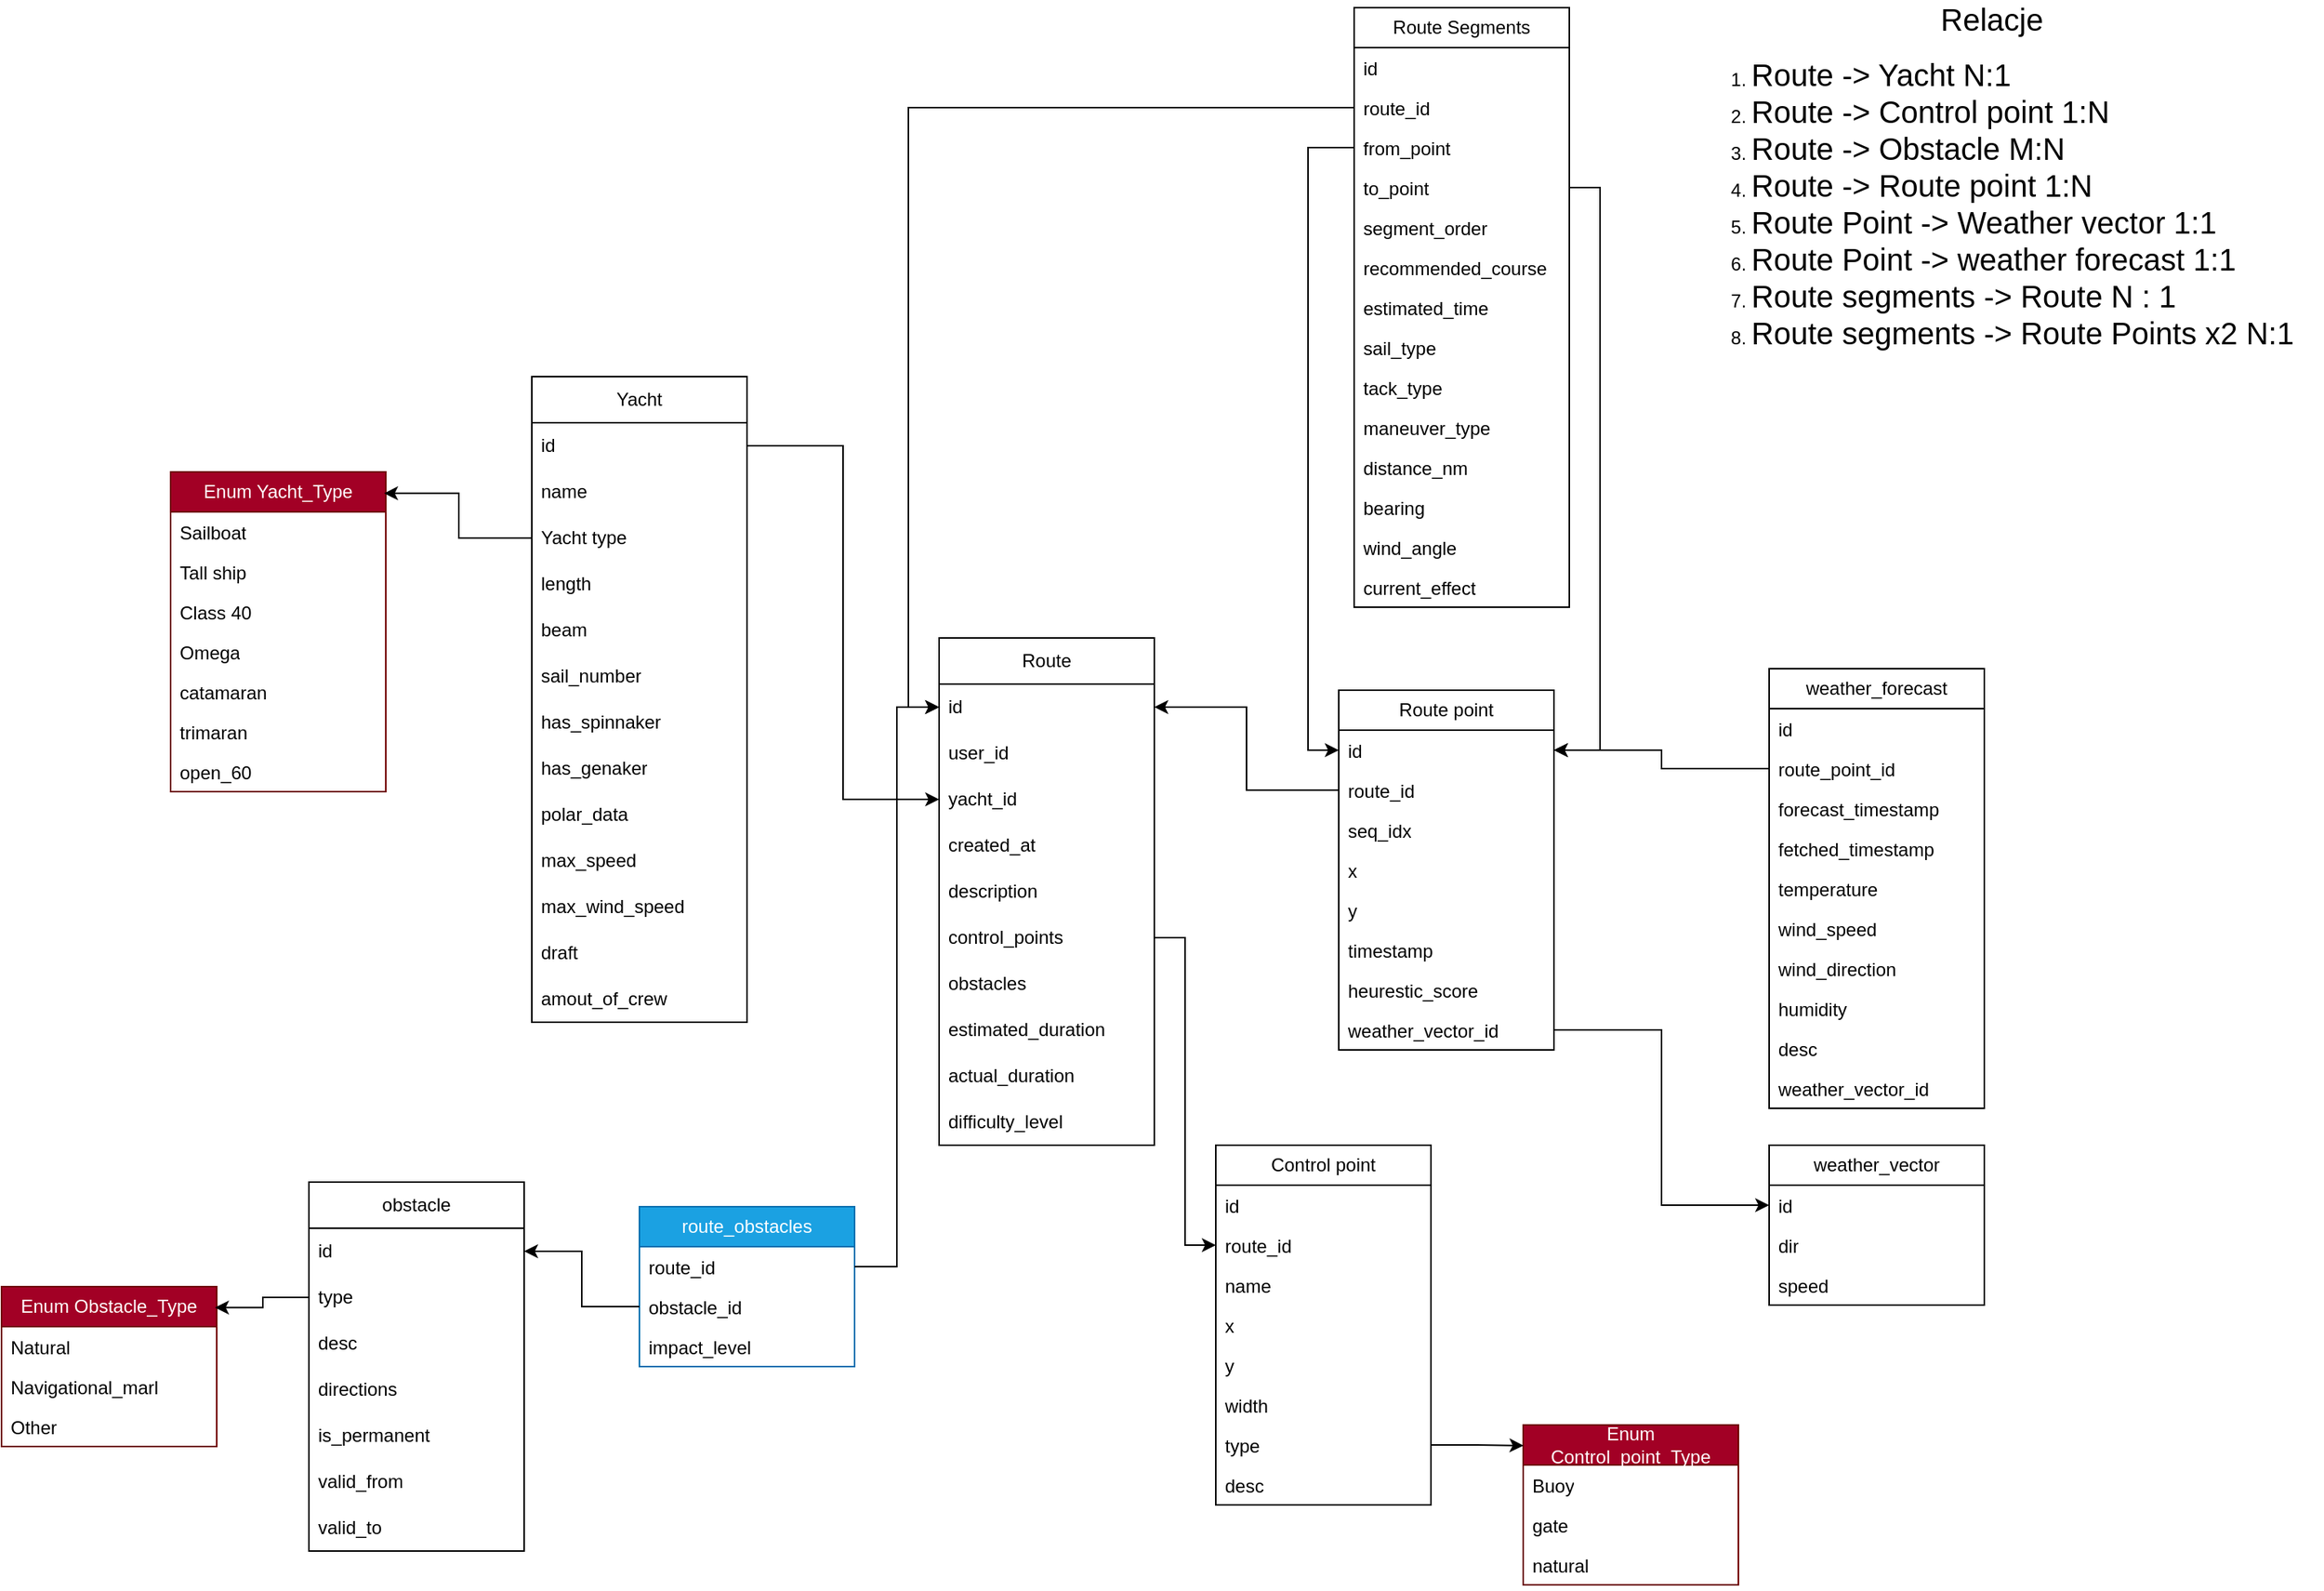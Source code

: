 <mxfile version="28.0.6">
  <diagram name="Page-1" id="6n1HsUVJpq9lSnKAM6Dw">
    <mxGraphModel dx="871" dy="571" grid="1" gridSize="10" guides="1" tooltips="1" connect="1" arrows="1" fold="1" page="1" pageScale="1" pageWidth="850" pageHeight="1100" math="0" shadow="0">
      <root>
        <mxCell id="0" />
        <mxCell id="1" parent="0" />
        <mxCell id="7YAo0-KmL0R0o8DiIO8S-9" value="Yacht" style="swimlane;fontStyle=0;childLayout=stackLayout;horizontal=1;startSize=30;horizontalStack=0;resizeParent=1;resizeParentMax=0;resizeLast=0;collapsible=1;marginBottom=0;whiteSpace=wrap;html=1;" vertex="1" parent="1">
          <mxGeometry x="355" y="280" width="140" height="420" as="geometry" />
        </mxCell>
        <mxCell id="7YAo0-KmL0R0o8DiIO8S-10" value="id" style="text;strokeColor=none;fillColor=none;align=left;verticalAlign=middle;spacingLeft=4;spacingRight=4;overflow=hidden;points=[[0,0.5],[1,0.5]];portConstraint=eastwest;rotatable=0;whiteSpace=wrap;html=1;" vertex="1" parent="7YAo0-KmL0R0o8DiIO8S-9">
          <mxGeometry y="30" width="140" height="30" as="geometry" />
        </mxCell>
        <mxCell id="7YAo0-KmL0R0o8DiIO8S-11" value="name" style="text;strokeColor=none;fillColor=none;align=left;verticalAlign=middle;spacingLeft=4;spacingRight=4;overflow=hidden;points=[[0,0.5],[1,0.5]];portConstraint=eastwest;rotatable=0;whiteSpace=wrap;html=1;" vertex="1" parent="7YAo0-KmL0R0o8DiIO8S-9">
          <mxGeometry y="60" width="140" height="30" as="geometry" />
        </mxCell>
        <mxCell id="7YAo0-KmL0R0o8DiIO8S-17" value="Yacht type" style="text;strokeColor=none;fillColor=none;align=left;verticalAlign=middle;spacingLeft=4;spacingRight=4;overflow=hidden;points=[[0,0.5],[1,0.5]];portConstraint=eastwest;rotatable=0;whiteSpace=wrap;html=1;" vertex="1" parent="7YAo0-KmL0R0o8DiIO8S-9">
          <mxGeometry y="90" width="140" height="30" as="geometry" />
        </mxCell>
        <mxCell id="7YAo0-KmL0R0o8DiIO8S-12" value="length" style="text;strokeColor=none;fillColor=none;align=left;verticalAlign=middle;spacingLeft=4;spacingRight=4;overflow=hidden;points=[[0,0.5],[1,0.5]];portConstraint=eastwest;rotatable=0;whiteSpace=wrap;html=1;" vertex="1" parent="7YAo0-KmL0R0o8DiIO8S-9">
          <mxGeometry y="120" width="140" height="30" as="geometry" />
        </mxCell>
        <mxCell id="7YAo0-KmL0R0o8DiIO8S-13" value="beam" style="text;strokeColor=none;fillColor=none;align=left;verticalAlign=middle;spacingLeft=4;spacingRight=4;overflow=hidden;points=[[0,0.5],[1,0.5]];portConstraint=eastwest;rotatable=0;whiteSpace=wrap;html=1;" vertex="1" parent="7YAo0-KmL0R0o8DiIO8S-9">
          <mxGeometry y="150" width="140" height="30" as="geometry" />
        </mxCell>
        <mxCell id="7YAo0-KmL0R0o8DiIO8S-14" value="sail_number" style="text;strokeColor=none;fillColor=none;align=left;verticalAlign=middle;spacingLeft=4;spacingRight=4;overflow=hidden;points=[[0,0.5],[1,0.5]];portConstraint=eastwest;rotatable=0;whiteSpace=wrap;html=1;" vertex="1" parent="7YAo0-KmL0R0o8DiIO8S-9">
          <mxGeometry y="180" width="140" height="30" as="geometry" />
        </mxCell>
        <mxCell id="7YAo0-KmL0R0o8DiIO8S-15" value="has_spinnaker" style="text;strokeColor=none;fillColor=none;align=left;verticalAlign=middle;spacingLeft=4;spacingRight=4;overflow=hidden;points=[[0,0.5],[1,0.5]];portConstraint=eastwest;rotatable=0;whiteSpace=wrap;html=1;" vertex="1" parent="7YAo0-KmL0R0o8DiIO8S-9">
          <mxGeometry y="210" width="140" height="30" as="geometry" />
        </mxCell>
        <mxCell id="7YAo0-KmL0R0o8DiIO8S-16" value="has_genaker" style="text;strokeColor=none;fillColor=none;align=left;verticalAlign=middle;spacingLeft=4;spacingRight=4;overflow=hidden;points=[[0,0.5],[1,0.5]];portConstraint=eastwest;rotatable=0;whiteSpace=wrap;html=1;" vertex="1" parent="7YAo0-KmL0R0o8DiIO8S-9">
          <mxGeometry y="240" width="140" height="30" as="geometry" />
        </mxCell>
        <mxCell id="7YAo0-KmL0R0o8DiIO8S-130" value="polar_data" style="text;strokeColor=none;fillColor=none;align=left;verticalAlign=middle;spacingLeft=4;spacingRight=4;overflow=hidden;points=[[0,0.5],[1,0.5]];portConstraint=eastwest;rotatable=0;whiteSpace=wrap;html=1;" vertex="1" parent="7YAo0-KmL0R0o8DiIO8S-9">
          <mxGeometry y="270" width="140" height="30" as="geometry" />
        </mxCell>
        <mxCell id="7YAo0-KmL0R0o8DiIO8S-133" value="max_speed" style="text;strokeColor=none;fillColor=none;align=left;verticalAlign=middle;spacingLeft=4;spacingRight=4;overflow=hidden;points=[[0,0.5],[1,0.5]];portConstraint=eastwest;rotatable=0;whiteSpace=wrap;html=1;" vertex="1" parent="7YAo0-KmL0R0o8DiIO8S-9">
          <mxGeometry y="300" width="140" height="30" as="geometry" />
        </mxCell>
        <mxCell id="7YAo0-KmL0R0o8DiIO8S-134" value="max_wind_speed" style="text;strokeColor=none;fillColor=none;align=left;verticalAlign=middle;spacingLeft=4;spacingRight=4;overflow=hidden;points=[[0,0.5],[1,0.5]];portConstraint=eastwest;rotatable=0;whiteSpace=wrap;html=1;" vertex="1" parent="7YAo0-KmL0R0o8DiIO8S-9">
          <mxGeometry y="330" width="140" height="30" as="geometry" />
        </mxCell>
        <mxCell id="7YAo0-KmL0R0o8DiIO8S-135" value="draft" style="text;strokeColor=none;fillColor=none;align=left;verticalAlign=middle;spacingLeft=4;spacingRight=4;overflow=hidden;points=[[0,0.5],[1,0.5]];portConstraint=eastwest;rotatable=0;whiteSpace=wrap;html=1;" vertex="1" parent="7YAo0-KmL0R0o8DiIO8S-9">
          <mxGeometry y="360" width="140" height="30" as="geometry" />
        </mxCell>
        <mxCell id="7YAo0-KmL0R0o8DiIO8S-136" value="amout_of_crew" style="text;strokeColor=none;fillColor=none;align=left;verticalAlign=middle;spacingLeft=4;spacingRight=4;overflow=hidden;points=[[0,0.5],[1,0.5]];portConstraint=eastwest;rotatable=0;whiteSpace=wrap;html=1;" vertex="1" parent="7YAo0-KmL0R0o8DiIO8S-9">
          <mxGeometry y="390" width="140" height="30" as="geometry" />
        </mxCell>
        <mxCell id="7YAo0-KmL0R0o8DiIO8S-18" value="Route" style="swimlane;fontStyle=0;childLayout=stackLayout;horizontal=1;startSize=30;horizontalStack=0;resizeParent=1;resizeParentMax=0;resizeLast=0;collapsible=1;marginBottom=0;whiteSpace=wrap;html=1;" vertex="1" parent="1">
          <mxGeometry x="620" y="450" width="140" height="330" as="geometry" />
        </mxCell>
        <mxCell id="7YAo0-KmL0R0o8DiIO8S-19" value="id" style="text;strokeColor=none;fillColor=none;align=left;verticalAlign=middle;spacingLeft=4;spacingRight=4;overflow=hidden;points=[[0,0.5],[1,0.5]];portConstraint=eastwest;rotatable=0;whiteSpace=wrap;html=1;" vertex="1" parent="7YAo0-KmL0R0o8DiIO8S-18">
          <mxGeometry y="30" width="140" height="30" as="geometry" />
        </mxCell>
        <mxCell id="7YAo0-KmL0R0o8DiIO8S-20" value="user_id" style="text;strokeColor=none;fillColor=none;align=left;verticalAlign=middle;spacingLeft=4;spacingRight=4;overflow=hidden;points=[[0,0.5],[1,0.5]];portConstraint=eastwest;rotatable=0;whiteSpace=wrap;html=1;" vertex="1" parent="7YAo0-KmL0R0o8DiIO8S-18">
          <mxGeometry y="60" width="140" height="30" as="geometry" />
        </mxCell>
        <mxCell id="7YAo0-KmL0R0o8DiIO8S-21" value="yacht_id" style="text;strokeColor=none;fillColor=none;align=left;verticalAlign=middle;spacingLeft=4;spacingRight=4;overflow=hidden;points=[[0,0.5],[1,0.5]];portConstraint=eastwest;rotatable=0;whiteSpace=wrap;html=1;" vertex="1" parent="7YAo0-KmL0R0o8DiIO8S-18">
          <mxGeometry y="90" width="140" height="30" as="geometry" />
        </mxCell>
        <mxCell id="7YAo0-KmL0R0o8DiIO8S-23" value="created_at" style="text;strokeColor=none;fillColor=none;align=left;verticalAlign=middle;spacingLeft=4;spacingRight=4;overflow=hidden;points=[[0,0.5],[1,0.5]];portConstraint=eastwest;rotatable=0;whiteSpace=wrap;html=1;" vertex="1" parent="7YAo0-KmL0R0o8DiIO8S-18">
          <mxGeometry y="120" width="140" height="30" as="geometry" />
        </mxCell>
        <mxCell id="7YAo0-KmL0R0o8DiIO8S-24" value="description" style="text;strokeColor=none;fillColor=none;align=left;verticalAlign=middle;spacingLeft=4;spacingRight=4;overflow=hidden;points=[[0,0.5],[1,0.5]];portConstraint=eastwest;rotatable=0;whiteSpace=wrap;html=1;" vertex="1" parent="7YAo0-KmL0R0o8DiIO8S-18">
          <mxGeometry y="150" width="140" height="30" as="geometry" />
        </mxCell>
        <mxCell id="7YAo0-KmL0R0o8DiIO8S-88" value="control_points" style="text;strokeColor=none;fillColor=none;align=left;verticalAlign=middle;spacingLeft=4;spacingRight=4;overflow=hidden;points=[[0,0.5],[1,0.5]];portConstraint=eastwest;rotatable=0;whiteSpace=wrap;html=1;" vertex="1" parent="7YAo0-KmL0R0o8DiIO8S-18">
          <mxGeometry y="180" width="140" height="30" as="geometry" />
        </mxCell>
        <mxCell id="7YAo0-KmL0R0o8DiIO8S-89" value="obstacles" style="text;strokeColor=none;fillColor=none;align=left;verticalAlign=middle;spacingLeft=4;spacingRight=4;overflow=hidden;points=[[0,0.5],[1,0.5]];portConstraint=eastwest;rotatable=0;whiteSpace=wrap;html=1;" vertex="1" parent="7YAo0-KmL0R0o8DiIO8S-18">
          <mxGeometry y="210" width="140" height="30" as="geometry" />
        </mxCell>
        <mxCell id="7YAo0-KmL0R0o8DiIO8S-137" value="estimated_duration" style="text;strokeColor=none;fillColor=none;align=left;verticalAlign=middle;spacingLeft=4;spacingRight=4;overflow=hidden;points=[[0,0.5],[1,0.5]];portConstraint=eastwest;rotatable=0;whiteSpace=wrap;html=1;" vertex="1" parent="7YAo0-KmL0R0o8DiIO8S-18">
          <mxGeometry y="240" width="140" height="30" as="geometry" />
        </mxCell>
        <mxCell id="7YAo0-KmL0R0o8DiIO8S-138" value="actual_duration" style="text;strokeColor=none;fillColor=none;align=left;verticalAlign=middle;spacingLeft=4;spacingRight=4;overflow=hidden;points=[[0,0.5],[1,0.5]];portConstraint=eastwest;rotatable=0;whiteSpace=wrap;html=1;" vertex="1" parent="7YAo0-KmL0R0o8DiIO8S-18">
          <mxGeometry y="270" width="140" height="30" as="geometry" />
        </mxCell>
        <mxCell id="7YAo0-KmL0R0o8DiIO8S-139" value="difficulty_level" style="text;strokeColor=none;fillColor=none;align=left;verticalAlign=middle;spacingLeft=4;spacingRight=4;overflow=hidden;points=[[0,0.5],[1,0.5]];portConstraint=eastwest;rotatable=0;whiteSpace=wrap;html=1;" vertex="1" parent="7YAo0-KmL0R0o8DiIO8S-18">
          <mxGeometry y="300" width="140" height="30" as="geometry" />
        </mxCell>
        <mxCell id="7YAo0-KmL0R0o8DiIO8S-27" value="Enum Yacht_Type" style="swimlane;fontStyle=0;childLayout=stackLayout;horizontal=1;startSize=26;fillColor=#a20025;horizontalStack=0;resizeParent=1;resizeParentMax=0;resizeLast=0;collapsible=1;marginBottom=0;whiteSpace=wrap;html=1;fontColor=#ffffff;strokeColor=#6F0000;" vertex="1" parent="1">
          <mxGeometry x="120" y="342" width="140" height="208" as="geometry" />
        </mxCell>
        <mxCell id="7YAo0-KmL0R0o8DiIO8S-28" value="Sailboat" style="text;strokeColor=none;fillColor=none;align=left;verticalAlign=top;spacingLeft=4;spacingRight=4;overflow=hidden;rotatable=0;points=[[0,0.5],[1,0.5]];portConstraint=eastwest;whiteSpace=wrap;html=1;" vertex="1" parent="7YAo0-KmL0R0o8DiIO8S-27">
          <mxGeometry y="26" width="140" height="26" as="geometry" />
        </mxCell>
        <mxCell id="7YAo0-KmL0R0o8DiIO8S-29" value="Tall ship" style="text;strokeColor=none;fillColor=none;align=left;verticalAlign=top;spacingLeft=4;spacingRight=4;overflow=hidden;rotatable=0;points=[[0,0.5],[1,0.5]];portConstraint=eastwest;whiteSpace=wrap;html=1;" vertex="1" parent="7YAo0-KmL0R0o8DiIO8S-27">
          <mxGeometry y="52" width="140" height="26" as="geometry" />
        </mxCell>
        <mxCell id="7YAo0-KmL0R0o8DiIO8S-30" value="Class 40" style="text;strokeColor=none;fillColor=none;align=left;verticalAlign=top;spacingLeft=4;spacingRight=4;overflow=hidden;rotatable=0;points=[[0,0.5],[1,0.5]];portConstraint=eastwest;whiteSpace=wrap;html=1;" vertex="1" parent="7YAo0-KmL0R0o8DiIO8S-27">
          <mxGeometry y="78" width="140" height="26" as="geometry" />
        </mxCell>
        <mxCell id="7YAo0-KmL0R0o8DiIO8S-31" value="Omega" style="text;strokeColor=none;fillColor=none;align=left;verticalAlign=top;spacingLeft=4;spacingRight=4;overflow=hidden;rotatable=0;points=[[0,0.5],[1,0.5]];portConstraint=eastwest;whiteSpace=wrap;html=1;" vertex="1" parent="7YAo0-KmL0R0o8DiIO8S-27">
          <mxGeometry y="104" width="140" height="26" as="geometry" />
        </mxCell>
        <mxCell id="7YAo0-KmL0R0o8DiIO8S-96" value="catamaran" style="text;strokeColor=none;fillColor=none;align=left;verticalAlign=top;spacingLeft=4;spacingRight=4;overflow=hidden;rotatable=0;points=[[0,0.5],[1,0.5]];portConstraint=eastwest;whiteSpace=wrap;html=1;" vertex="1" parent="7YAo0-KmL0R0o8DiIO8S-27">
          <mxGeometry y="130" width="140" height="26" as="geometry" />
        </mxCell>
        <mxCell id="7YAo0-KmL0R0o8DiIO8S-97" value="trimaran" style="text;strokeColor=none;fillColor=none;align=left;verticalAlign=top;spacingLeft=4;spacingRight=4;overflow=hidden;rotatable=0;points=[[0,0.5],[1,0.5]];portConstraint=eastwest;whiteSpace=wrap;html=1;" vertex="1" parent="7YAo0-KmL0R0o8DiIO8S-27">
          <mxGeometry y="156" width="140" height="26" as="geometry" />
        </mxCell>
        <mxCell id="7YAo0-KmL0R0o8DiIO8S-98" value="open_60" style="text;strokeColor=none;fillColor=none;align=left;verticalAlign=top;spacingLeft=4;spacingRight=4;overflow=hidden;rotatable=0;points=[[0,0.5],[1,0.5]];portConstraint=eastwest;whiteSpace=wrap;html=1;" vertex="1" parent="7YAo0-KmL0R0o8DiIO8S-27">
          <mxGeometry y="182" width="140" height="26" as="geometry" />
        </mxCell>
        <mxCell id="7YAo0-KmL0R0o8DiIO8S-32" value="Route point" style="swimlane;fontStyle=0;childLayout=stackLayout;horizontal=1;startSize=26;fillColor=none;horizontalStack=0;resizeParent=1;resizeParentMax=0;resizeLast=0;collapsible=1;marginBottom=0;whiteSpace=wrap;html=1;" vertex="1" parent="1">
          <mxGeometry x="880" y="484" width="140" height="234" as="geometry" />
        </mxCell>
        <mxCell id="7YAo0-KmL0R0o8DiIO8S-33" value="id" style="text;strokeColor=none;fillColor=none;align=left;verticalAlign=top;spacingLeft=4;spacingRight=4;overflow=hidden;rotatable=0;points=[[0,0.5],[1,0.5]];portConstraint=eastwest;whiteSpace=wrap;html=1;" vertex="1" parent="7YAo0-KmL0R0o8DiIO8S-32">
          <mxGeometry y="26" width="140" height="26" as="geometry" />
        </mxCell>
        <mxCell id="7YAo0-KmL0R0o8DiIO8S-34" value="route_id" style="text;strokeColor=none;fillColor=none;align=left;verticalAlign=top;spacingLeft=4;spacingRight=4;overflow=hidden;rotatable=0;points=[[0,0.5],[1,0.5]];portConstraint=eastwest;whiteSpace=wrap;html=1;" vertex="1" parent="7YAo0-KmL0R0o8DiIO8S-32">
          <mxGeometry y="52" width="140" height="26" as="geometry" />
        </mxCell>
        <mxCell id="7YAo0-KmL0R0o8DiIO8S-35" value="seq_idx" style="text;strokeColor=none;fillColor=none;align=left;verticalAlign=top;spacingLeft=4;spacingRight=4;overflow=hidden;rotatable=0;points=[[0,0.5],[1,0.5]];portConstraint=eastwest;whiteSpace=wrap;html=1;" vertex="1" parent="7YAo0-KmL0R0o8DiIO8S-32">
          <mxGeometry y="78" width="140" height="26" as="geometry" />
        </mxCell>
        <mxCell id="7YAo0-KmL0R0o8DiIO8S-36" value="x" style="text;strokeColor=none;fillColor=none;align=left;verticalAlign=top;spacingLeft=4;spacingRight=4;overflow=hidden;rotatable=0;points=[[0,0.5],[1,0.5]];portConstraint=eastwest;whiteSpace=wrap;html=1;" vertex="1" parent="7YAo0-KmL0R0o8DiIO8S-32">
          <mxGeometry y="104" width="140" height="26" as="geometry" />
        </mxCell>
        <mxCell id="7YAo0-KmL0R0o8DiIO8S-37" value="y" style="text;strokeColor=none;fillColor=none;align=left;verticalAlign=top;spacingLeft=4;spacingRight=4;overflow=hidden;rotatable=0;points=[[0,0.5],[1,0.5]];portConstraint=eastwest;whiteSpace=wrap;html=1;" vertex="1" parent="7YAo0-KmL0R0o8DiIO8S-32">
          <mxGeometry y="130" width="140" height="26" as="geometry" />
        </mxCell>
        <mxCell id="7YAo0-KmL0R0o8DiIO8S-41" value="timestamp" style="text;strokeColor=none;fillColor=none;align=left;verticalAlign=top;spacingLeft=4;spacingRight=4;overflow=hidden;rotatable=0;points=[[0,0.5],[1,0.5]];portConstraint=eastwest;whiteSpace=wrap;html=1;" vertex="1" parent="7YAo0-KmL0R0o8DiIO8S-32">
          <mxGeometry y="156" width="140" height="26" as="geometry" />
        </mxCell>
        <mxCell id="7YAo0-KmL0R0o8DiIO8S-42" value="heurestic_score" style="text;strokeColor=none;fillColor=none;align=left;verticalAlign=top;spacingLeft=4;spacingRight=4;overflow=hidden;rotatable=0;points=[[0,0.5],[1,0.5]];portConstraint=eastwest;whiteSpace=wrap;html=1;" vertex="1" parent="7YAo0-KmL0R0o8DiIO8S-32">
          <mxGeometry y="182" width="140" height="26" as="geometry" />
        </mxCell>
        <mxCell id="7YAo0-KmL0R0o8DiIO8S-109" value="weather_vector_id" style="text;strokeColor=none;fillColor=none;align=left;verticalAlign=top;spacingLeft=4;spacingRight=4;overflow=hidden;rotatable=0;points=[[0,0.5],[1,0.5]];portConstraint=eastwest;whiteSpace=wrap;html=1;" vertex="1" parent="7YAo0-KmL0R0o8DiIO8S-32">
          <mxGeometry y="208" width="140" height="26" as="geometry" />
        </mxCell>
        <mxCell id="7YAo0-KmL0R0o8DiIO8S-45" value="Control point" style="swimlane;fontStyle=0;childLayout=stackLayout;horizontal=1;startSize=26;fillColor=none;horizontalStack=0;resizeParent=1;resizeParentMax=0;resizeLast=0;collapsible=1;marginBottom=0;whiteSpace=wrap;html=1;" vertex="1" parent="1">
          <mxGeometry x="800" y="780" width="140" height="234" as="geometry" />
        </mxCell>
        <mxCell id="7YAo0-KmL0R0o8DiIO8S-46" value="id" style="text;strokeColor=none;fillColor=none;align=left;verticalAlign=top;spacingLeft=4;spacingRight=4;overflow=hidden;rotatable=0;points=[[0,0.5],[1,0.5]];portConstraint=eastwest;whiteSpace=wrap;html=1;" vertex="1" parent="7YAo0-KmL0R0o8DiIO8S-45">
          <mxGeometry y="26" width="140" height="26" as="geometry" />
        </mxCell>
        <mxCell id="7YAo0-KmL0R0o8DiIO8S-106" value="route_id" style="text;strokeColor=none;fillColor=none;align=left;verticalAlign=top;spacingLeft=4;spacingRight=4;overflow=hidden;rotatable=0;points=[[0,0.5],[1,0.5]];portConstraint=eastwest;whiteSpace=wrap;html=1;" vertex="1" parent="7YAo0-KmL0R0o8DiIO8S-45">
          <mxGeometry y="52" width="140" height="26" as="geometry" />
        </mxCell>
        <mxCell id="7YAo0-KmL0R0o8DiIO8S-47" value="name" style="text;strokeColor=none;fillColor=none;align=left;verticalAlign=top;spacingLeft=4;spacingRight=4;overflow=hidden;rotatable=0;points=[[0,0.5],[1,0.5]];portConstraint=eastwest;whiteSpace=wrap;html=1;" vertex="1" parent="7YAo0-KmL0R0o8DiIO8S-45">
          <mxGeometry y="78" width="140" height="26" as="geometry" />
        </mxCell>
        <mxCell id="7YAo0-KmL0R0o8DiIO8S-48" value="x&lt;div&gt;&lt;br&gt;&lt;/div&gt;" style="text;strokeColor=none;fillColor=none;align=left;verticalAlign=top;spacingLeft=4;spacingRight=4;overflow=hidden;rotatable=0;points=[[0,0.5],[1,0.5]];portConstraint=eastwest;whiteSpace=wrap;html=1;" vertex="1" parent="7YAo0-KmL0R0o8DiIO8S-45">
          <mxGeometry y="104" width="140" height="26" as="geometry" />
        </mxCell>
        <mxCell id="7YAo0-KmL0R0o8DiIO8S-49" value="y" style="text;strokeColor=none;fillColor=none;align=left;verticalAlign=top;spacingLeft=4;spacingRight=4;overflow=hidden;rotatable=0;points=[[0,0.5],[1,0.5]];portConstraint=eastwest;whiteSpace=wrap;html=1;" vertex="1" parent="7YAo0-KmL0R0o8DiIO8S-45">
          <mxGeometry y="130" width="140" height="26" as="geometry" />
        </mxCell>
        <mxCell id="7YAo0-KmL0R0o8DiIO8S-50" value="width" style="text;strokeColor=none;fillColor=none;align=left;verticalAlign=top;spacingLeft=4;spacingRight=4;overflow=hidden;rotatable=0;points=[[0,0.5],[1,0.5]];portConstraint=eastwest;whiteSpace=wrap;html=1;" vertex="1" parent="7YAo0-KmL0R0o8DiIO8S-45">
          <mxGeometry y="156" width="140" height="26" as="geometry" />
        </mxCell>
        <mxCell id="7YAo0-KmL0R0o8DiIO8S-51" value="type" style="text;strokeColor=none;fillColor=none;align=left;verticalAlign=top;spacingLeft=4;spacingRight=4;overflow=hidden;rotatable=0;points=[[0,0.5],[1,0.5]];portConstraint=eastwest;whiteSpace=wrap;html=1;" vertex="1" parent="7YAo0-KmL0R0o8DiIO8S-45">
          <mxGeometry y="182" width="140" height="26" as="geometry" />
        </mxCell>
        <mxCell id="7YAo0-KmL0R0o8DiIO8S-57" value="desc" style="text;strokeColor=none;fillColor=none;align=left;verticalAlign=top;spacingLeft=4;spacingRight=4;overflow=hidden;rotatable=0;points=[[0,0.5],[1,0.5]];portConstraint=eastwest;whiteSpace=wrap;html=1;" vertex="1" parent="7YAo0-KmL0R0o8DiIO8S-45">
          <mxGeometry y="208" width="140" height="26" as="geometry" />
        </mxCell>
        <mxCell id="7YAo0-KmL0R0o8DiIO8S-52" value="Enum Control_point_Type" style="swimlane;fontStyle=0;childLayout=stackLayout;horizontal=1;startSize=26;fillColor=#a20025;horizontalStack=0;resizeParent=1;resizeParentMax=0;resizeLast=0;collapsible=1;marginBottom=0;whiteSpace=wrap;html=1;fontColor=#ffffff;strokeColor=#6F0000;" vertex="1" parent="1">
          <mxGeometry x="1000" y="962" width="140" height="104" as="geometry" />
        </mxCell>
        <mxCell id="7YAo0-KmL0R0o8DiIO8S-53" value="Buoy" style="text;strokeColor=none;fillColor=none;align=left;verticalAlign=top;spacingLeft=4;spacingRight=4;overflow=hidden;rotatable=0;points=[[0,0.5],[1,0.5]];portConstraint=eastwest;whiteSpace=wrap;html=1;" vertex="1" parent="7YAo0-KmL0R0o8DiIO8S-52">
          <mxGeometry y="26" width="140" height="26" as="geometry" />
        </mxCell>
        <mxCell id="7YAo0-KmL0R0o8DiIO8S-54" value="gate" style="text;strokeColor=none;fillColor=none;align=left;verticalAlign=top;spacingLeft=4;spacingRight=4;overflow=hidden;rotatable=0;points=[[0,0.5],[1,0.5]];portConstraint=eastwest;whiteSpace=wrap;html=1;" vertex="1" parent="7YAo0-KmL0R0o8DiIO8S-52">
          <mxGeometry y="52" width="140" height="26" as="geometry" />
        </mxCell>
        <mxCell id="7YAo0-KmL0R0o8DiIO8S-55" value="natural" style="text;strokeColor=none;fillColor=none;align=left;verticalAlign=top;spacingLeft=4;spacingRight=4;overflow=hidden;rotatable=0;points=[[0,0.5],[1,0.5]];portConstraint=eastwest;whiteSpace=wrap;html=1;" vertex="1" parent="7YAo0-KmL0R0o8DiIO8S-52">
          <mxGeometry y="78" width="140" height="26" as="geometry" />
        </mxCell>
        <mxCell id="7YAo0-KmL0R0o8DiIO8S-58" value="obstacle" style="swimlane;fontStyle=0;childLayout=stackLayout;horizontal=1;startSize=30;horizontalStack=0;resizeParent=1;resizeParentMax=0;resizeLast=0;collapsible=1;marginBottom=0;whiteSpace=wrap;html=1;" vertex="1" parent="1">
          <mxGeometry x="210" y="804" width="140" height="240" as="geometry" />
        </mxCell>
        <mxCell id="7YAo0-KmL0R0o8DiIO8S-59" value="id" style="text;strokeColor=none;fillColor=none;align=left;verticalAlign=middle;spacingLeft=4;spacingRight=4;overflow=hidden;points=[[0,0.5],[1,0.5]];portConstraint=eastwest;rotatable=0;whiteSpace=wrap;html=1;" vertex="1" parent="7YAo0-KmL0R0o8DiIO8S-58">
          <mxGeometry y="30" width="140" height="30" as="geometry" />
        </mxCell>
        <mxCell id="7YAo0-KmL0R0o8DiIO8S-60" value="type" style="text;strokeColor=none;fillColor=none;align=left;verticalAlign=middle;spacingLeft=4;spacingRight=4;overflow=hidden;points=[[0,0.5],[1,0.5]];portConstraint=eastwest;rotatable=0;whiteSpace=wrap;html=1;" vertex="1" parent="7YAo0-KmL0R0o8DiIO8S-58">
          <mxGeometry y="60" width="140" height="30" as="geometry" />
        </mxCell>
        <mxCell id="7YAo0-KmL0R0o8DiIO8S-61" value="desc" style="text;strokeColor=none;fillColor=none;align=left;verticalAlign=middle;spacingLeft=4;spacingRight=4;overflow=hidden;points=[[0,0.5],[1,0.5]];portConstraint=eastwest;rotatable=0;whiteSpace=wrap;html=1;" vertex="1" parent="7YAo0-KmL0R0o8DiIO8S-58">
          <mxGeometry y="90" width="140" height="30" as="geometry" />
        </mxCell>
        <mxCell id="7YAo0-KmL0R0o8DiIO8S-62" value="directions" style="text;strokeColor=none;fillColor=none;align=left;verticalAlign=middle;spacingLeft=4;spacingRight=4;overflow=hidden;points=[[0,0.5],[1,0.5]];portConstraint=eastwest;rotatable=0;whiteSpace=wrap;html=1;" vertex="1" parent="7YAo0-KmL0R0o8DiIO8S-58">
          <mxGeometry y="120" width="140" height="30" as="geometry" />
        </mxCell>
        <mxCell id="7YAo0-KmL0R0o8DiIO8S-152" value="is_permanent" style="text;strokeColor=none;fillColor=none;align=left;verticalAlign=middle;spacingLeft=4;spacingRight=4;overflow=hidden;points=[[0,0.5],[1,0.5]];portConstraint=eastwest;rotatable=0;whiteSpace=wrap;html=1;" vertex="1" parent="7YAo0-KmL0R0o8DiIO8S-58">
          <mxGeometry y="150" width="140" height="30" as="geometry" />
        </mxCell>
        <mxCell id="7YAo0-KmL0R0o8DiIO8S-153" value="valid_from" style="text;strokeColor=none;fillColor=none;align=left;verticalAlign=middle;spacingLeft=4;spacingRight=4;overflow=hidden;points=[[0,0.5],[1,0.5]];portConstraint=eastwest;rotatable=0;whiteSpace=wrap;html=1;" vertex="1" parent="7YAo0-KmL0R0o8DiIO8S-58">
          <mxGeometry y="180" width="140" height="30" as="geometry" />
        </mxCell>
        <mxCell id="7YAo0-KmL0R0o8DiIO8S-154" value="valid_to" style="text;strokeColor=none;fillColor=none;align=left;verticalAlign=middle;spacingLeft=4;spacingRight=4;overflow=hidden;points=[[0,0.5],[1,0.5]];portConstraint=eastwest;rotatable=0;whiteSpace=wrap;html=1;" vertex="1" parent="7YAo0-KmL0R0o8DiIO8S-58">
          <mxGeometry y="210" width="140" height="30" as="geometry" />
        </mxCell>
        <mxCell id="7YAo0-KmL0R0o8DiIO8S-65" value="Enum Obstacle_Type" style="swimlane;fontStyle=0;childLayout=stackLayout;horizontal=1;startSize=26;fillColor=#a20025;horizontalStack=0;resizeParent=1;resizeParentMax=0;resizeLast=0;collapsible=1;marginBottom=0;whiteSpace=wrap;html=1;fontColor=#ffffff;strokeColor=#6F0000;" vertex="1" parent="1">
          <mxGeometry x="10" y="872" width="140" height="104" as="geometry" />
        </mxCell>
        <mxCell id="7YAo0-KmL0R0o8DiIO8S-66" value="Natural" style="text;strokeColor=none;fillColor=none;align=left;verticalAlign=top;spacingLeft=4;spacingRight=4;overflow=hidden;rotatable=0;points=[[0,0.5],[1,0.5]];portConstraint=eastwest;whiteSpace=wrap;html=1;" vertex="1" parent="7YAo0-KmL0R0o8DiIO8S-65">
          <mxGeometry y="26" width="140" height="26" as="geometry" />
        </mxCell>
        <mxCell id="7YAo0-KmL0R0o8DiIO8S-67" value="Navigational_marl" style="text;strokeColor=none;fillColor=none;align=left;verticalAlign=top;spacingLeft=4;spacingRight=4;overflow=hidden;rotatable=0;points=[[0,0.5],[1,0.5]];portConstraint=eastwest;whiteSpace=wrap;html=1;" vertex="1" parent="7YAo0-KmL0R0o8DiIO8S-65">
          <mxGeometry y="52" width="140" height="26" as="geometry" />
        </mxCell>
        <mxCell id="7YAo0-KmL0R0o8DiIO8S-68" value="Other" style="text;strokeColor=none;fillColor=none;align=left;verticalAlign=top;spacingLeft=4;spacingRight=4;overflow=hidden;rotatable=0;points=[[0,0.5],[1,0.5]];portConstraint=eastwest;whiteSpace=wrap;html=1;" vertex="1" parent="7YAo0-KmL0R0o8DiIO8S-65">
          <mxGeometry y="78" width="140" height="26" as="geometry" />
        </mxCell>
        <mxCell id="7YAo0-KmL0R0o8DiIO8S-78" value="weather_vector" style="swimlane;fontStyle=0;childLayout=stackLayout;horizontal=1;startSize=26;horizontalStack=0;resizeParent=1;resizeParentMax=0;resizeLast=0;collapsible=1;marginBottom=0;whiteSpace=wrap;html=1;" vertex="1" parent="1">
          <mxGeometry x="1160" y="780" width="140" height="104" as="geometry" />
        </mxCell>
        <mxCell id="7YAo0-KmL0R0o8DiIO8S-79" value="id" style="text;strokeColor=none;fillColor=none;align=left;verticalAlign=top;spacingLeft=4;spacingRight=4;overflow=hidden;rotatable=0;points=[[0,0.5],[1,0.5]];portConstraint=eastwest;whiteSpace=wrap;html=1;" vertex="1" parent="7YAo0-KmL0R0o8DiIO8S-78">
          <mxGeometry y="26" width="140" height="26" as="geometry" />
        </mxCell>
        <mxCell id="7YAo0-KmL0R0o8DiIO8S-80" value="dir" style="text;strokeColor=none;fillColor=none;align=left;verticalAlign=top;spacingLeft=4;spacingRight=4;overflow=hidden;rotatable=0;points=[[0,0.5],[1,0.5]];portConstraint=eastwest;whiteSpace=wrap;html=1;" vertex="1" parent="7YAo0-KmL0R0o8DiIO8S-78">
          <mxGeometry y="52" width="140" height="26" as="geometry" />
        </mxCell>
        <mxCell id="7YAo0-KmL0R0o8DiIO8S-81" value="speed" style="text;strokeColor=none;fillColor=none;align=left;verticalAlign=top;spacingLeft=4;spacingRight=4;overflow=hidden;rotatable=0;points=[[0,0.5],[1,0.5]];portConstraint=eastwest;whiteSpace=wrap;html=1;" vertex="1" parent="7YAo0-KmL0R0o8DiIO8S-78">
          <mxGeometry y="78" width="140" height="26" as="geometry" />
        </mxCell>
        <mxCell id="7YAo0-KmL0R0o8DiIO8S-86" style="edgeStyle=orthogonalEdgeStyle;rounded=0;orthogonalLoop=1;jettySize=auto;html=1;exitX=0;exitY=0.5;exitDx=0;exitDy=0;entryX=1;entryY=0.5;entryDx=0;entryDy=0;" edge="1" parent="1" source="7YAo0-KmL0R0o8DiIO8S-34" target="7YAo0-KmL0R0o8DiIO8S-19">
          <mxGeometry relative="1" as="geometry" />
        </mxCell>
        <mxCell id="7YAo0-KmL0R0o8DiIO8S-87" style="edgeStyle=orthogonalEdgeStyle;rounded=0;orthogonalLoop=1;jettySize=auto;html=1;exitX=1;exitY=0.5;exitDx=0;exitDy=0;entryX=0;entryY=0.5;entryDx=0;entryDy=0;" edge="1" parent="1" source="7YAo0-KmL0R0o8DiIO8S-10" target="7YAo0-KmL0R0o8DiIO8S-21">
          <mxGeometry relative="1" as="geometry" />
        </mxCell>
        <mxCell id="7YAo0-KmL0R0o8DiIO8S-102" value="&lt;font style=&quot;font-size: 20px;&quot;&gt;Relacje&lt;/font&gt;&lt;div style=&quot;text-align: left;&quot;&gt;&lt;ol&gt;&lt;li&gt;&lt;font style=&quot;font-size: 20px;&quot;&gt;Route -&amp;gt; Yacht N:1&lt;/font&gt;&lt;/li&gt;&lt;li&gt;&lt;font style=&quot;font-size: 20px;&quot;&gt;Route -&amp;gt; Control point 1:N&amp;nbsp;&lt;/font&gt;&lt;/li&gt;&lt;li&gt;&lt;font style=&quot;font-size: 20px;&quot;&gt;Route -&amp;gt; Obstacle M:N&lt;/font&gt;&lt;/li&gt;&lt;li&gt;&lt;font style=&quot;font-size: 20px;&quot;&gt;Route -&amp;gt; Route point 1:N&lt;/font&gt;&lt;/li&gt;&lt;li&gt;&lt;font style=&quot;font-size: 20px;&quot;&gt;Route Point -&amp;gt; Weather vector 1:1&lt;/font&gt;&lt;/li&gt;&lt;li&gt;&lt;font style=&quot;font-size: 20px;&quot;&gt;Route Point -&amp;gt; weather forecast 1:1&lt;/font&gt;&lt;/li&gt;&lt;li&gt;&lt;font style=&quot;font-size: 20px;&quot;&gt;Route segments -&amp;gt; Route N : 1&lt;/font&gt;&lt;/li&gt;&lt;li&gt;&lt;font style=&quot;font-size: 20px;&quot;&gt;Route segments -&amp;gt; Route Points x2 N:1&lt;/font&gt;&lt;/li&gt;&lt;/ol&gt;&lt;/div&gt;" style="text;html=1;align=center;verticalAlign=middle;whiteSpace=wrap;rounded=0;" vertex="1" parent="1">
          <mxGeometry x="1090" y="140" width="430" height="30" as="geometry" />
        </mxCell>
        <mxCell id="7YAo0-KmL0R0o8DiIO8S-103" style="edgeStyle=orthogonalEdgeStyle;rounded=0;orthogonalLoop=1;jettySize=auto;html=1;entryX=0.992;entryY=0.067;entryDx=0;entryDy=0;entryPerimeter=0;" edge="1" parent="1" source="7YAo0-KmL0R0o8DiIO8S-17" target="7YAo0-KmL0R0o8DiIO8S-27">
          <mxGeometry relative="1" as="geometry" />
        </mxCell>
        <mxCell id="7YAo0-KmL0R0o8DiIO8S-104" style="edgeStyle=orthogonalEdgeStyle;rounded=0;orthogonalLoop=1;jettySize=auto;html=1;entryX=0.001;entryY=0.129;entryDx=0;entryDy=0;entryPerimeter=0;" edge="1" parent="1" source="7YAo0-KmL0R0o8DiIO8S-51" target="7YAo0-KmL0R0o8DiIO8S-52">
          <mxGeometry relative="1" as="geometry" />
        </mxCell>
        <mxCell id="7YAo0-KmL0R0o8DiIO8S-105" style="edgeStyle=orthogonalEdgeStyle;rounded=0;orthogonalLoop=1;jettySize=auto;html=1;entryX=0.992;entryY=0.131;entryDx=0;entryDy=0;entryPerimeter=0;" edge="1" parent="1" source="7YAo0-KmL0R0o8DiIO8S-60" target="7YAo0-KmL0R0o8DiIO8S-65">
          <mxGeometry relative="1" as="geometry" />
        </mxCell>
        <mxCell id="7YAo0-KmL0R0o8DiIO8S-108" style="edgeStyle=orthogonalEdgeStyle;rounded=0;orthogonalLoop=1;jettySize=auto;html=1;" edge="1" parent="1" source="7YAo0-KmL0R0o8DiIO8S-88" target="7YAo0-KmL0R0o8DiIO8S-106">
          <mxGeometry relative="1" as="geometry" />
        </mxCell>
        <mxCell id="7YAo0-KmL0R0o8DiIO8S-110" style="edgeStyle=orthogonalEdgeStyle;rounded=0;orthogonalLoop=1;jettySize=auto;html=1;entryX=0;entryY=0.5;entryDx=0;entryDy=0;" edge="1" parent="1" source="7YAo0-KmL0R0o8DiIO8S-109" target="7YAo0-KmL0R0o8DiIO8S-79">
          <mxGeometry relative="1" as="geometry" />
        </mxCell>
        <mxCell id="7YAo0-KmL0R0o8DiIO8S-112" value="weather_forecast" style="swimlane;fontStyle=0;childLayout=stackLayout;horizontal=1;startSize=26;fillColor=none;horizontalStack=0;resizeParent=1;resizeParentMax=0;resizeLast=0;collapsible=1;marginBottom=0;whiteSpace=wrap;html=1;" vertex="1" parent="1">
          <mxGeometry x="1160" y="470" width="140" height="286" as="geometry" />
        </mxCell>
        <mxCell id="7YAo0-KmL0R0o8DiIO8S-113" value="id" style="text;strokeColor=none;fillColor=none;align=left;verticalAlign=top;spacingLeft=4;spacingRight=4;overflow=hidden;rotatable=0;points=[[0,0.5],[1,0.5]];portConstraint=eastwest;whiteSpace=wrap;html=1;" vertex="1" parent="7YAo0-KmL0R0o8DiIO8S-112">
          <mxGeometry y="26" width="140" height="26" as="geometry" />
        </mxCell>
        <mxCell id="7YAo0-KmL0R0o8DiIO8S-128" value="route_point_id" style="text;strokeColor=none;fillColor=none;align=left;verticalAlign=top;spacingLeft=4;spacingRight=4;overflow=hidden;rotatable=0;points=[[0,0.5],[1,0.5]];portConstraint=eastwest;whiteSpace=wrap;html=1;" vertex="1" parent="7YAo0-KmL0R0o8DiIO8S-112">
          <mxGeometry y="52" width="140" height="26" as="geometry" />
        </mxCell>
        <mxCell id="7YAo0-KmL0R0o8DiIO8S-114" value="forecast_timestamp" style="text;strokeColor=none;fillColor=none;align=left;verticalAlign=top;spacingLeft=4;spacingRight=4;overflow=hidden;rotatable=0;points=[[0,0.5],[1,0.5]];portConstraint=eastwest;whiteSpace=wrap;html=1;" vertex="1" parent="7YAo0-KmL0R0o8DiIO8S-112">
          <mxGeometry y="78" width="140" height="26" as="geometry" />
        </mxCell>
        <mxCell id="7YAo0-KmL0R0o8DiIO8S-115" value="fetched_timestamp" style="text;strokeColor=none;fillColor=none;align=left;verticalAlign=top;spacingLeft=4;spacingRight=4;overflow=hidden;rotatable=0;points=[[0,0.5],[1,0.5]];portConstraint=eastwest;whiteSpace=wrap;html=1;" vertex="1" parent="7YAo0-KmL0R0o8DiIO8S-112">
          <mxGeometry y="104" width="140" height="26" as="geometry" />
        </mxCell>
        <mxCell id="7YAo0-KmL0R0o8DiIO8S-116" value="temperature" style="text;strokeColor=none;fillColor=none;align=left;verticalAlign=top;spacingLeft=4;spacingRight=4;overflow=hidden;rotatable=0;points=[[0,0.5],[1,0.5]];portConstraint=eastwest;whiteSpace=wrap;html=1;" vertex="1" parent="7YAo0-KmL0R0o8DiIO8S-112">
          <mxGeometry y="130" width="140" height="26" as="geometry" />
        </mxCell>
        <mxCell id="7YAo0-KmL0R0o8DiIO8S-117" value="wind_speed" style="text;strokeColor=none;fillColor=none;align=left;verticalAlign=top;spacingLeft=4;spacingRight=4;overflow=hidden;rotatable=0;points=[[0,0.5],[1,0.5]];portConstraint=eastwest;whiteSpace=wrap;html=1;" vertex="1" parent="7YAo0-KmL0R0o8DiIO8S-112">
          <mxGeometry y="156" width="140" height="26" as="geometry" />
        </mxCell>
        <mxCell id="7YAo0-KmL0R0o8DiIO8S-121" value="wind_direction" style="text;strokeColor=none;fillColor=none;align=left;verticalAlign=top;spacingLeft=4;spacingRight=4;overflow=hidden;rotatable=0;points=[[0,0.5],[1,0.5]];portConstraint=eastwest;whiteSpace=wrap;html=1;" vertex="1" parent="7YAo0-KmL0R0o8DiIO8S-112">
          <mxGeometry y="182" width="140" height="26" as="geometry" />
        </mxCell>
        <mxCell id="7YAo0-KmL0R0o8DiIO8S-118" value="humidity" style="text;strokeColor=none;fillColor=none;align=left;verticalAlign=top;spacingLeft=4;spacingRight=4;overflow=hidden;rotatable=0;points=[[0,0.5],[1,0.5]];portConstraint=eastwest;whiteSpace=wrap;html=1;" vertex="1" parent="7YAo0-KmL0R0o8DiIO8S-112">
          <mxGeometry y="208" width="140" height="26" as="geometry" />
        </mxCell>
        <mxCell id="7YAo0-KmL0R0o8DiIO8S-119" value="desc" style="text;strokeColor=none;fillColor=none;align=left;verticalAlign=top;spacingLeft=4;spacingRight=4;overflow=hidden;rotatable=0;points=[[0,0.5],[1,0.5]];portConstraint=eastwest;whiteSpace=wrap;html=1;" vertex="1" parent="7YAo0-KmL0R0o8DiIO8S-112">
          <mxGeometry y="234" width="140" height="26" as="geometry" />
        </mxCell>
        <mxCell id="7YAo0-KmL0R0o8DiIO8S-120" value="weather_vector_id" style="text;strokeColor=none;fillColor=none;align=left;verticalAlign=top;spacingLeft=4;spacingRight=4;overflow=hidden;rotatable=0;points=[[0,0.5],[1,0.5]];portConstraint=eastwest;whiteSpace=wrap;html=1;" vertex="1" parent="7YAo0-KmL0R0o8DiIO8S-112">
          <mxGeometry y="260" width="140" height="26" as="geometry" />
        </mxCell>
        <mxCell id="7YAo0-KmL0R0o8DiIO8S-129" style="edgeStyle=orthogonalEdgeStyle;rounded=0;orthogonalLoop=1;jettySize=auto;html=1;entryX=1;entryY=0.5;entryDx=0;entryDy=0;" edge="1" parent="1" source="7YAo0-KmL0R0o8DiIO8S-128" target="7YAo0-KmL0R0o8DiIO8S-33">
          <mxGeometry relative="1" as="geometry" />
        </mxCell>
        <mxCell id="7YAo0-KmL0R0o8DiIO8S-141" value="Route Segments" style="swimlane;fontStyle=0;childLayout=stackLayout;horizontal=1;startSize=26;fillColor=none;horizontalStack=0;resizeParent=1;resizeParentMax=0;resizeLast=0;collapsible=1;marginBottom=0;whiteSpace=wrap;html=1;" vertex="1" parent="1">
          <mxGeometry x="890" y="40" width="140" height="390" as="geometry" />
        </mxCell>
        <mxCell id="7YAo0-KmL0R0o8DiIO8S-142" value="id" style="text;strokeColor=none;fillColor=none;align=left;verticalAlign=top;spacingLeft=4;spacingRight=4;overflow=hidden;rotatable=0;points=[[0,0.5],[1,0.5]];portConstraint=eastwest;whiteSpace=wrap;html=1;" vertex="1" parent="7YAo0-KmL0R0o8DiIO8S-141">
          <mxGeometry y="26" width="140" height="26" as="geometry" />
        </mxCell>
        <mxCell id="7YAo0-KmL0R0o8DiIO8S-143" value="route_id" style="text;strokeColor=none;fillColor=none;align=left;verticalAlign=top;spacingLeft=4;spacingRight=4;overflow=hidden;rotatable=0;points=[[0,0.5],[1,0.5]];portConstraint=eastwest;whiteSpace=wrap;html=1;" vertex="1" parent="7YAo0-KmL0R0o8DiIO8S-141">
          <mxGeometry y="52" width="140" height="26" as="geometry" />
        </mxCell>
        <mxCell id="7YAo0-KmL0R0o8DiIO8S-144" value="from_point" style="text;strokeColor=none;fillColor=none;align=left;verticalAlign=top;spacingLeft=4;spacingRight=4;overflow=hidden;rotatable=0;points=[[0,0.5],[1,0.5]];portConstraint=eastwest;whiteSpace=wrap;html=1;" vertex="1" parent="7YAo0-KmL0R0o8DiIO8S-141">
          <mxGeometry y="78" width="140" height="26" as="geometry" />
        </mxCell>
        <mxCell id="7YAo0-KmL0R0o8DiIO8S-145" value="to_point" style="text;strokeColor=none;fillColor=none;align=left;verticalAlign=top;spacingLeft=4;spacingRight=4;overflow=hidden;rotatable=0;points=[[0,0.5],[1,0.5]];portConstraint=eastwest;whiteSpace=wrap;html=1;" vertex="1" parent="7YAo0-KmL0R0o8DiIO8S-141">
          <mxGeometry y="104" width="140" height="26" as="geometry" />
        </mxCell>
        <mxCell id="7YAo0-KmL0R0o8DiIO8S-146" value="segment_order" style="text;strokeColor=none;fillColor=none;align=left;verticalAlign=top;spacingLeft=4;spacingRight=4;overflow=hidden;rotatable=0;points=[[0,0.5],[1,0.5]];portConstraint=eastwest;whiteSpace=wrap;html=1;" vertex="1" parent="7YAo0-KmL0R0o8DiIO8S-141">
          <mxGeometry y="130" width="140" height="26" as="geometry" />
        </mxCell>
        <mxCell id="7YAo0-KmL0R0o8DiIO8S-147" value="recommended_course" style="text;strokeColor=none;fillColor=none;align=left;verticalAlign=top;spacingLeft=4;spacingRight=4;overflow=hidden;rotatable=0;points=[[0,0.5],[1,0.5]];portConstraint=eastwest;whiteSpace=wrap;html=1;" vertex="1" parent="7YAo0-KmL0R0o8DiIO8S-141">
          <mxGeometry y="156" width="140" height="26" as="geometry" />
        </mxCell>
        <mxCell id="7YAo0-KmL0R0o8DiIO8S-148" value="estimated_time" style="text;strokeColor=none;fillColor=none;align=left;verticalAlign=top;spacingLeft=4;spacingRight=4;overflow=hidden;rotatable=0;points=[[0,0.5],[1,0.5]];portConstraint=eastwest;whiteSpace=wrap;html=1;" vertex="1" parent="7YAo0-KmL0R0o8DiIO8S-141">
          <mxGeometry y="182" width="140" height="26" as="geometry" />
        </mxCell>
        <mxCell id="7YAo0-KmL0R0o8DiIO8S-149" value="sail_type" style="text;strokeColor=none;fillColor=none;align=left;verticalAlign=top;spacingLeft=4;spacingRight=4;overflow=hidden;rotatable=0;points=[[0,0.5],[1,0.5]];portConstraint=eastwest;whiteSpace=wrap;html=1;" vertex="1" parent="7YAo0-KmL0R0o8DiIO8S-141">
          <mxGeometry y="208" width="140" height="26" as="geometry" />
        </mxCell>
        <mxCell id="7YAo0-KmL0R0o8DiIO8S-150" value="tack_type" style="text;strokeColor=none;fillColor=none;align=left;verticalAlign=top;spacingLeft=4;spacingRight=4;overflow=hidden;rotatable=0;points=[[0,0.5],[1,0.5]];portConstraint=eastwest;whiteSpace=wrap;html=1;" vertex="1" parent="7YAo0-KmL0R0o8DiIO8S-141">
          <mxGeometry y="234" width="140" height="26" as="geometry" />
        </mxCell>
        <mxCell id="7YAo0-KmL0R0o8DiIO8S-151" value="maneuver_type" style="text;strokeColor=none;fillColor=none;align=left;verticalAlign=top;spacingLeft=4;spacingRight=4;overflow=hidden;rotatable=0;points=[[0,0.5],[1,0.5]];portConstraint=eastwest;whiteSpace=wrap;html=1;" vertex="1" parent="7YAo0-KmL0R0o8DiIO8S-141">
          <mxGeometry y="260" width="140" height="26" as="geometry" />
        </mxCell>
        <mxCell id="7YAo0-KmL0R0o8DiIO8S-162" value="distance_nm" style="text;strokeColor=none;fillColor=none;align=left;verticalAlign=top;spacingLeft=4;spacingRight=4;overflow=hidden;rotatable=0;points=[[0,0.5],[1,0.5]];portConstraint=eastwest;whiteSpace=wrap;html=1;" vertex="1" parent="7YAo0-KmL0R0o8DiIO8S-141">
          <mxGeometry y="286" width="140" height="26" as="geometry" />
        </mxCell>
        <mxCell id="7YAo0-KmL0R0o8DiIO8S-163" value="bearing" style="text;strokeColor=none;fillColor=none;align=left;verticalAlign=top;spacingLeft=4;spacingRight=4;overflow=hidden;rotatable=0;points=[[0,0.5],[1,0.5]];portConstraint=eastwest;whiteSpace=wrap;html=1;" vertex="1" parent="7YAo0-KmL0R0o8DiIO8S-141">
          <mxGeometry y="312" width="140" height="26" as="geometry" />
        </mxCell>
        <mxCell id="7YAo0-KmL0R0o8DiIO8S-164" value="wind_angle" style="text;strokeColor=none;fillColor=none;align=left;verticalAlign=top;spacingLeft=4;spacingRight=4;overflow=hidden;rotatable=0;points=[[0,0.5],[1,0.5]];portConstraint=eastwest;whiteSpace=wrap;html=1;" vertex="1" parent="7YAo0-KmL0R0o8DiIO8S-141">
          <mxGeometry y="338" width="140" height="26" as="geometry" />
        </mxCell>
        <mxCell id="7YAo0-KmL0R0o8DiIO8S-165" value="current_effect" style="text;strokeColor=none;fillColor=none;align=left;verticalAlign=top;spacingLeft=4;spacingRight=4;overflow=hidden;rotatable=0;points=[[0,0.5],[1,0.5]];portConstraint=eastwest;whiteSpace=wrap;html=1;" vertex="1" parent="7YAo0-KmL0R0o8DiIO8S-141">
          <mxGeometry y="364" width="140" height="26" as="geometry" />
        </mxCell>
        <mxCell id="7YAo0-KmL0R0o8DiIO8S-156" style="edgeStyle=orthogonalEdgeStyle;rounded=0;orthogonalLoop=1;jettySize=auto;html=1;exitX=0;exitY=0.5;exitDx=0;exitDy=0;entryX=0;entryY=0.5;entryDx=0;entryDy=0;" edge="1" parent="1" source="7YAo0-KmL0R0o8DiIO8S-143" target="7YAo0-KmL0R0o8DiIO8S-19">
          <mxGeometry relative="1" as="geometry" />
        </mxCell>
        <mxCell id="7YAo0-KmL0R0o8DiIO8S-159" style="edgeStyle=orthogonalEdgeStyle;rounded=0;orthogonalLoop=1;jettySize=auto;html=1;entryX=0;entryY=0.5;entryDx=0;entryDy=0;" edge="1" parent="1" source="7YAo0-KmL0R0o8DiIO8S-144" target="7YAo0-KmL0R0o8DiIO8S-33">
          <mxGeometry relative="1" as="geometry" />
        </mxCell>
        <mxCell id="7YAo0-KmL0R0o8DiIO8S-161" style="edgeStyle=orthogonalEdgeStyle;rounded=0;orthogonalLoop=1;jettySize=auto;html=1;exitX=1;exitY=0.5;exitDx=0;exitDy=0;entryX=1;entryY=0.5;entryDx=0;entryDy=0;" edge="1" parent="1" source="7YAo0-KmL0R0o8DiIO8S-145" target="7YAo0-KmL0R0o8DiIO8S-33">
          <mxGeometry relative="1" as="geometry" />
        </mxCell>
        <mxCell id="7YAo0-KmL0R0o8DiIO8S-166" value="route_obstacles" style="swimlane;fontStyle=0;childLayout=stackLayout;horizontal=1;startSize=26;horizontalStack=0;resizeParent=1;resizeParentMax=0;resizeLast=0;collapsible=1;marginBottom=0;whiteSpace=wrap;html=1;fillColor=#1ba1e2;fontColor=#ffffff;strokeColor=#006EAF;" vertex="1" parent="1">
          <mxGeometry x="425" y="820" width="140" height="104" as="geometry" />
        </mxCell>
        <mxCell id="7YAo0-KmL0R0o8DiIO8S-167" value="route_id" style="text;strokeColor=none;fillColor=none;align=left;verticalAlign=top;spacingLeft=4;spacingRight=4;overflow=hidden;rotatable=0;points=[[0,0.5],[1,0.5]];portConstraint=eastwest;whiteSpace=wrap;html=1;" vertex="1" parent="7YAo0-KmL0R0o8DiIO8S-166">
          <mxGeometry y="26" width="140" height="26" as="geometry" />
        </mxCell>
        <mxCell id="7YAo0-KmL0R0o8DiIO8S-168" value="obstacle_id" style="text;strokeColor=none;fillColor=none;align=left;verticalAlign=top;spacingLeft=4;spacingRight=4;overflow=hidden;rotatable=0;points=[[0,0.5],[1,0.5]];portConstraint=eastwest;whiteSpace=wrap;html=1;" vertex="1" parent="7YAo0-KmL0R0o8DiIO8S-166">
          <mxGeometry y="52" width="140" height="26" as="geometry" />
        </mxCell>
        <mxCell id="7YAo0-KmL0R0o8DiIO8S-169" value="impact_level" style="text;strokeColor=none;fillColor=none;align=left;verticalAlign=top;spacingLeft=4;spacingRight=4;overflow=hidden;rotatable=0;points=[[0,0.5],[1,0.5]];portConstraint=eastwest;whiteSpace=wrap;html=1;" vertex="1" parent="7YAo0-KmL0R0o8DiIO8S-166">
          <mxGeometry y="78" width="140" height="26" as="geometry" />
        </mxCell>
        <mxCell id="7YAo0-KmL0R0o8DiIO8S-170" style="edgeStyle=orthogonalEdgeStyle;rounded=0;orthogonalLoop=1;jettySize=auto;html=1;exitX=1;exitY=0.5;exitDx=0;exitDy=0;entryX=0;entryY=0.5;entryDx=0;entryDy=0;" edge="1" parent="1" source="7YAo0-KmL0R0o8DiIO8S-167" target="7YAo0-KmL0R0o8DiIO8S-19">
          <mxGeometry relative="1" as="geometry" />
        </mxCell>
        <mxCell id="7YAo0-KmL0R0o8DiIO8S-171" style="edgeStyle=orthogonalEdgeStyle;rounded=0;orthogonalLoop=1;jettySize=auto;html=1;exitX=0;exitY=0.5;exitDx=0;exitDy=0;entryX=1;entryY=0.5;entryDx=0;entryDy=0;" edge="1" parent="1" source="7YAo0-KmL0R0o8DiIO8S-168" target="7YAo0-KmL0R0o8DiIO8S-59">
          <mxGeometry relative="1" as="geometry" />
        </mxCell>
      </root>
    </mxGraphModel>
  </diagram>
</mxfile>
